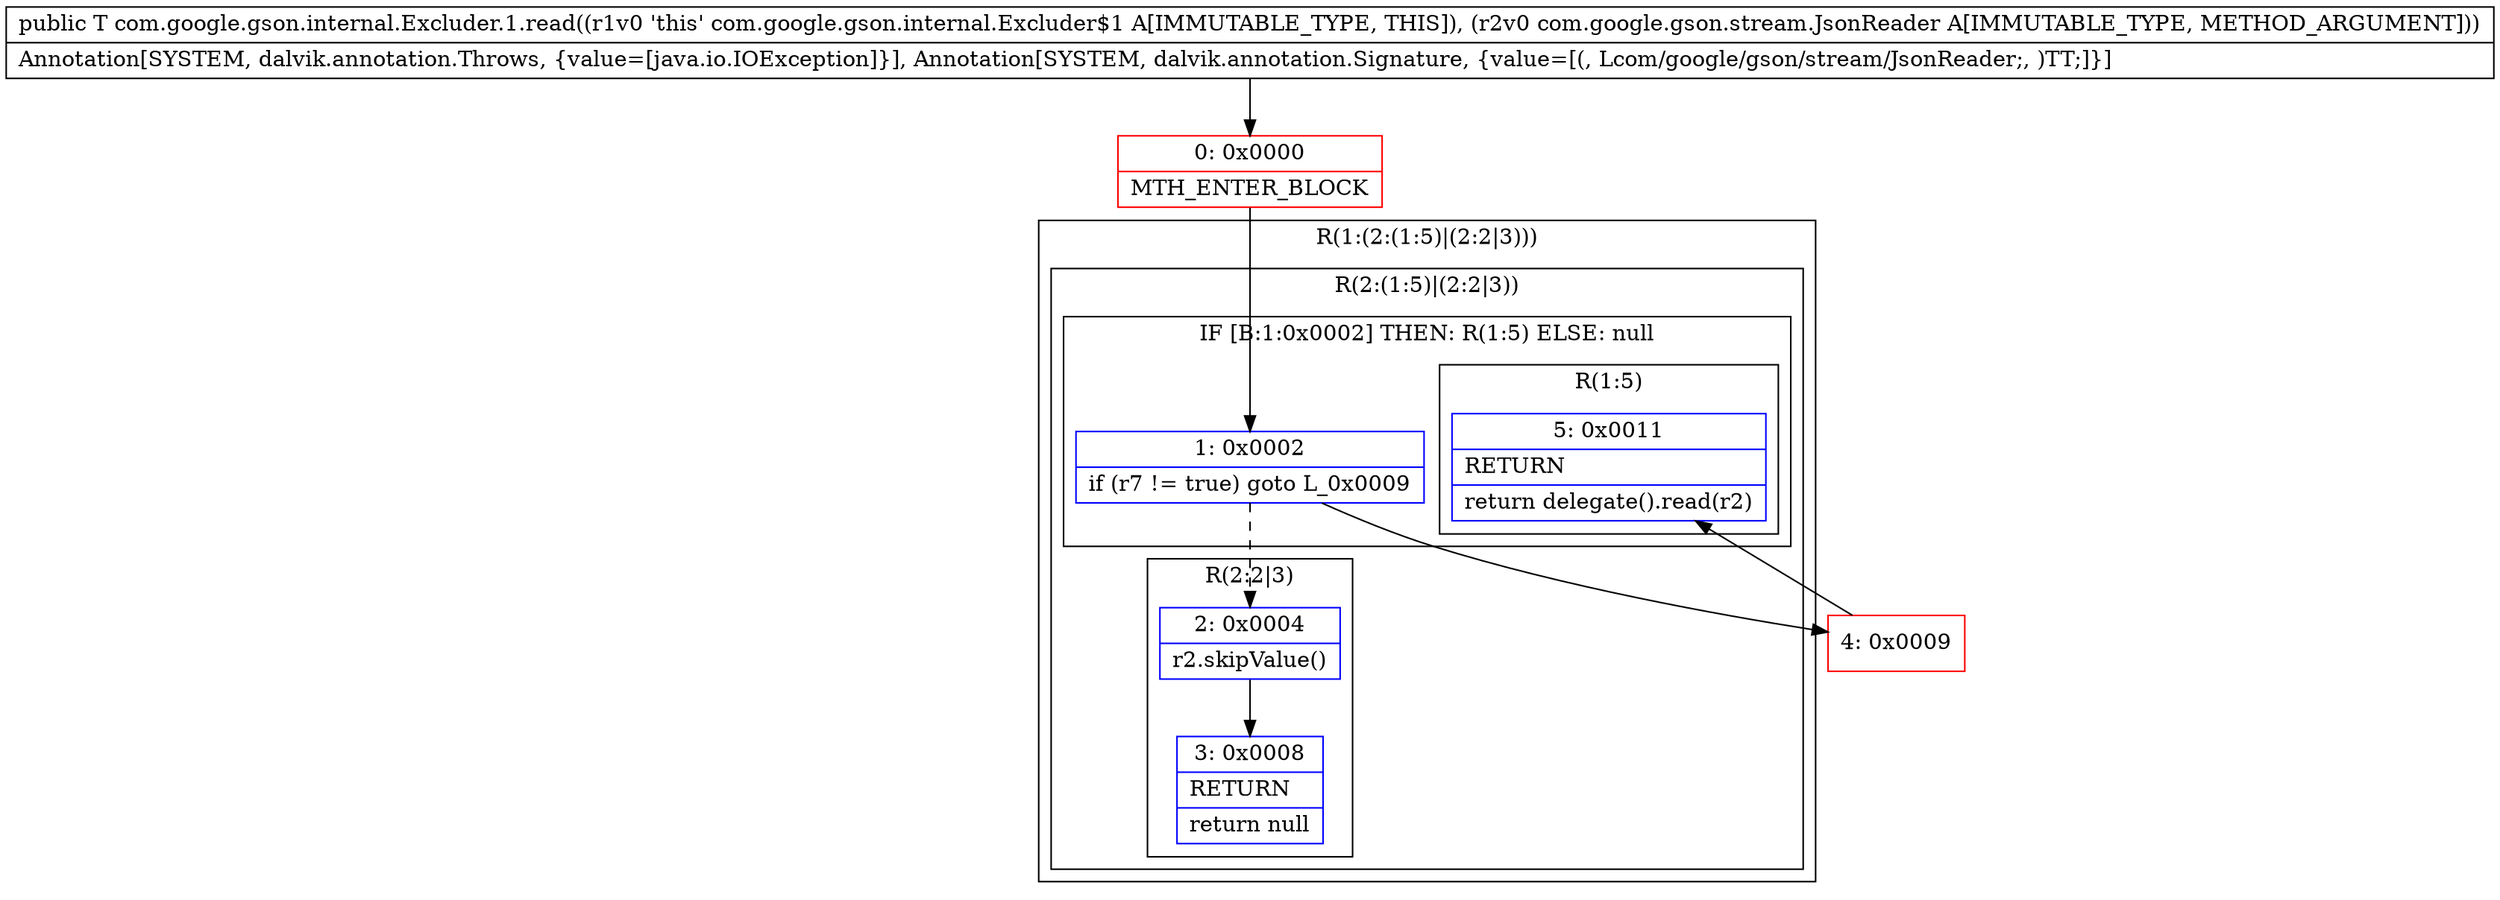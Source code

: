 digraph "CFG forcom.google.gson.internal.Excluder.1.read(Lcom\/google\/gson\/stream\/JsonReader;)Ljava\/lang\/Object;" {
subgraph cluster_Region_1176435293 {
label = "R(1:(2:(1:5)|(2:2|3)))";
node [shape=record,color=blue];
subgraph cluster_Region_373112517 {
label = "R(2:(1:5)|(2:2|3))";
node [shape=record,color=blue];
subgraph cluster_IfRegion_844394170 {
label = "IF [B:1:0x0002] THEN: R(1:5) ELSE: null";
node [shape=record,color=blue];
Node_1 [shape=record,label="{1\:\ 0x0002|if (r7 != true) goto L_0x0009\l}"];
subgraph cluster_Region_449256501 {
label = "R(1:5)";
node [shape=record,color=blue];
Node_5 [shape=record,label="{5\:\ 0x0011|RETURN\l|return delegate().read(r2)\l}"];
}
}
subgraph cluster_Region_725270818 {
label = "R(2:2|3)";
node [shape=record,color=blue];
Node_2 [shape=record,label="{2\:\ 0x0004|r2.skipValue()\l}"];
Node_3 [shape=record,label="{3\:\ 0x0008|RETURN\l|return null\l}"];
}
}
}
Node_0 [shape=record,color=red,label="{0\:\ 0x0000|MTH_ENTER_BLOCK\l}"];
Node_4 [shape=record,color=red,label="{4\:\ 0x0009}"];
MethodNode[shape=record,label="{public T com.google.gson.internal.Excluder.1.read((r1v0 'this' com.google.gson.internal.Excluder$1 A[IMMUTABLE_TYPE, THIS]), (r2v0 com.google.gson.stream.JsonReader A[IMMUTABLE_TYPE, METHOD_ARGUMENT]))  | Annotation[SYSTEM, dalvik.annotation.Throws, \{value=[java.io.IOException]\}], Annotation[SYSTEM, dalvik.annotation.Signature, \{value=[(, Lcom\/google\/gson\/stream\/JsonReader;, )TT;]\}]\l}"];
MethodNode -> Node_0;
Node_1 -> Node_2[style=dashed];
Node_1 -> Node_4;
Node_2 -> Node_3;
Node_0 -> Node_1;
Node_4 -> Node_5;
}

